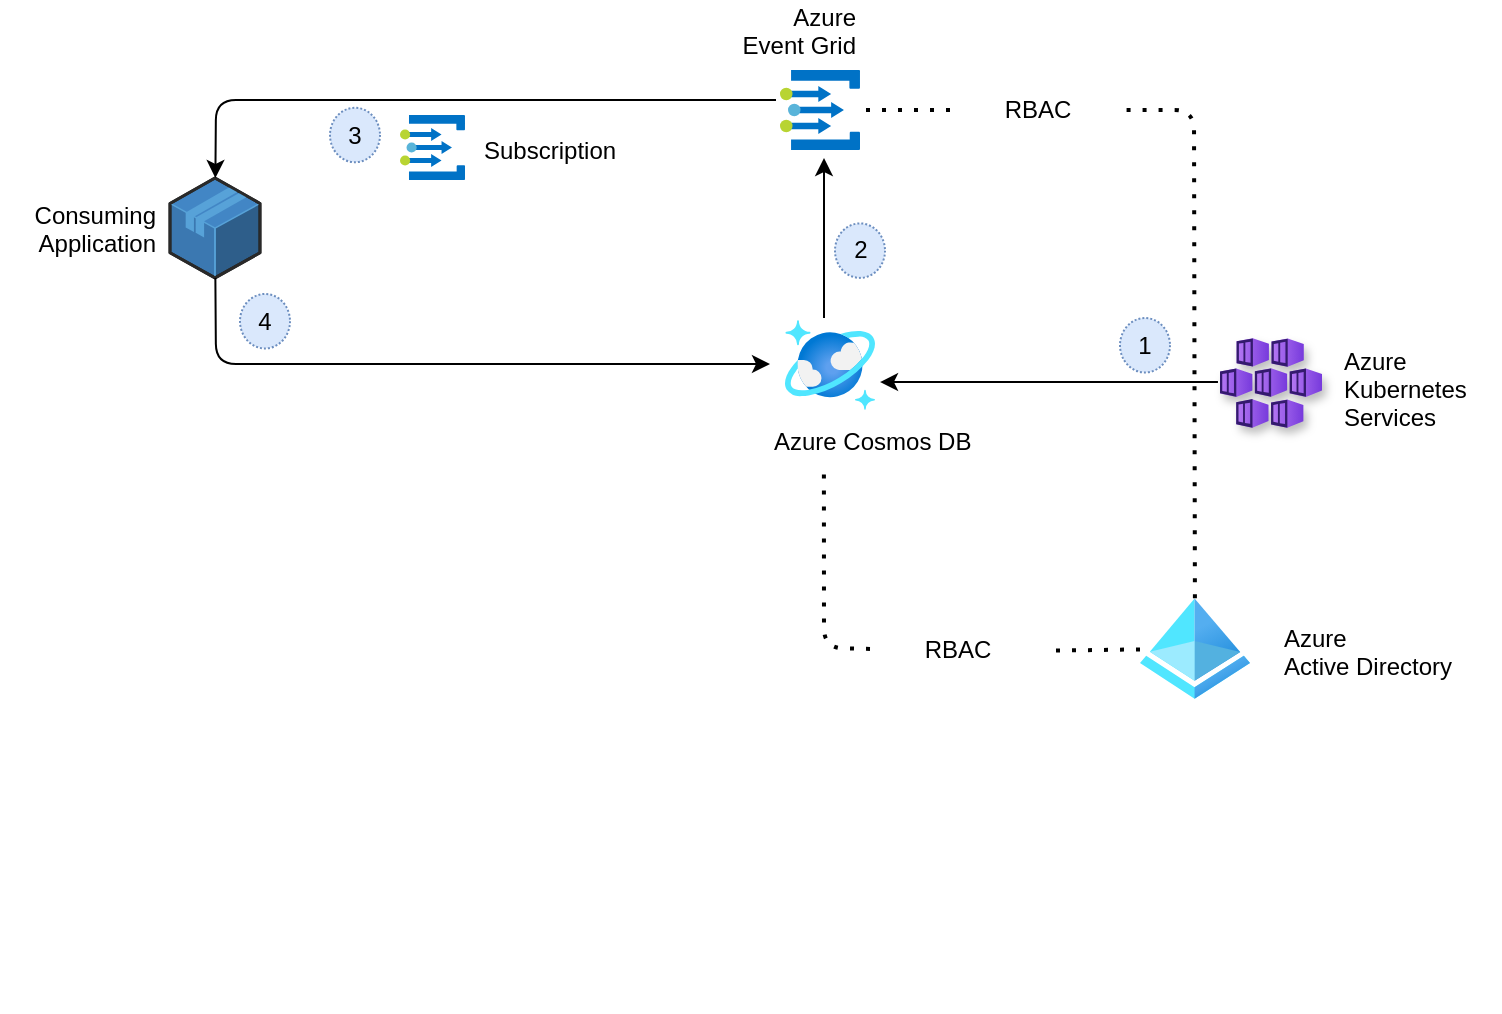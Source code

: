 <mxfile version="14.5.1" type="device"><diagram id="WI9T0HZ2pTsCkuznbFz-" name="Page-1"><mxGraphModel dx="1086" dy="1626" grid="1" gridSize="10" guides="1" tooltips="1" connect="1" arrows="1" fold="1" page="1" pageScale="1" pageWidth="1169" pageHeight="827" math="0" shadow="0"><root><mxCell id="0"/><mxCell id="1" parent="0"/><mxCell id="VJPSUOSNC2JFNs3buJUD-44" value="" style="aspect=fixed;points=[];align=center;image;fontSize=12;image=img/lib/azure2/compute/Kubernetes_Services.svg;shadow=1;" parent="1" vertex="1"><mxGeometry x="650.0" y="-471" width="51" height="45" as="geometry"/></mxCell><mxCell id="VJPSUOSNC2JFNs3buJUD-45" value="Azure &#10;Kubernetes&#10;Services" style="text;align=left;verticalAlign=middle;resizable=0;points=[];autosize=1;" parent="1" vertex="1"><mxGeometry x="710.0" y="-471" width="80" height="50" as="geometry"/></mxCell><mxCell id="c2En5We3tpqPLV9vVQfv-17" value="Azure Cosmos DB" style="text;align=left;verticalAlign=middle;resizable=0;points=[];autosize=1;" parent="1" vertex="1"><mxGeometry x="425.0" y="-430" width="110" height="20" as="geometry"/></mxCell><mxCell id="trIq2SF53O2UUEiTRbWx-19" value="" style="edgeStyle=orthogonalEdgeStyle;rounded=0;orthogonalLoop=1;jettySize=auto;exitX=0.5;exitY=1;exitDx=0;exitDy=0;" parent="1" edge="1"><mxGeometry relative="1" as="geometry"><mxPoint x="162.5" y="-142.63" as="sourcePoint"/><mxPoint x="162.5" y="-142.63" as="targetPoint"/></mxGeometry></mxCell><mxCell id="oTOie_mvJpvd8w9It9-d-1" value="" style="aspect=fixed;points=[];align=center;image;fontSize=12;image=img/lib/azure2/identity/Azure_Active_Directory.svg;" parent="1" vertex="1"><mxGeometry x="610" y="-340.85" width="55" height="50.29" as="geometry"/></mxCell><mxCell id="oTOie_mvJpvd8w9It9-d-3" value="Azure &#10;Active Directory" style="text;align=left;verticalAlign=middle;resizable=0;points=[];autosize=1;" parent="1" vertex="1"><mxGeometry x="680" y="-329.62" width="100" height="30" as="geometry"/></mxCell><mxCell id="0OX3651vW5h8WE984rsr-2" value="" style="aspect=fixed;points=[];align=center;image;fontSize=12;image=img/lib/mscae/Event_Grid_Topics.svg;" parent="1" vertex="1"><mxGeometry x="430" y="-605" width="40" height="40" as="geometry"/></mxCell><mxCell id="0OX3651vW5h8WE984rsr-3" value="Azure &#10;Event Grid" style="text;align=right;verticalAlign=middle;resizable=0;points=[];autosize=1;" parent="1" vertex="1"><mxGeometry x="400.0" y="-640" width="70" height="30" as="geometry"/></mxCell><mxCell id="0OX3651vW5h8WE984rsr-4" value="" style="verticalLabelPosition=bottom;verticalAlign=top;strokeWidth=1;align=center;outlineConnect=0;dashed=0;outlineConnect=0;shape=mxgraph.aws3d.application;fillColor=#4286c5;strokeColor=#57A2D8;aspect=fixed;" parent="1" vertex="1"><mxGeometry x="125" y="-551" width="45" height="49.94" as="geometry"/></mxCell><mxCell id="0OX3651vW5h8WE984rsr-5" value="Consuming&#10;Application" style="text;align=right;verticalAlign=middle;resizable=0;points=[];autosize=1;" parent="1" vertex="1"><mxGeometry x="40.0" y="-541.03" width="80" height="30" as="geometry"/></mxCell><mxCell id="0OX3651vW5h8WE984rsr-6" value="" style="endArrow=classic;entryX=1.1;entryY=0.696;entryDx=0;entryDy=0;entryPerimeter=0;exitX=-0.02;exitY=0.489;exitDx=0;exitDy=0;exitPerimeter=0;" parent="1" source="VJPSUOSNC2JFNs3buJUD-44" edge="1"><mxGeometry width="50" height="50" relative="1" as="geometry"><mxPoint x="400" y="-441" as="sourcePoint"/><mxPoint x="480" y="-448.984" as="targetPoint"/></mxGeometry></mxCell><mxCell id="0OX3651vW5h8WE984rsr-7" value="" style="endArrow=classic;" parent="1" edge="1"><mxGeometry width="50" height="50" relative="1" as="geometry"><mxPoint x="452" y="-481" as="sourcePoint"/><mxPoint x="452" y="-561" as="targetPoint"/></mxGeometry></mxCell><mxCell id="0OX3651vW5h8WE984rsr-8" value="" style="endArrow=classic;exitX=-0.05;exitY=0.375;exitDx=0;exitDy=0;exitPerimeter=0;" parent="1" source="0OX3651vW5h8WE984rsr-2" target="0OX3651vW5h8WE984rsr-4" edge="1"><mxGeometry width="50" height="50" relative="1" as="geometry"><mxPoint x="400" y="-441" as="sourcePoint"/><mxPoint x="450" y="-491" as="targetPoint"/><Array as="points"><mxPoint x="148" y="-590"/></Array></mxGeometry></mxCell><mxCell id="0OX3651vW5h8WE984rsr-9" value="" style="endArrow=classic;" parent="1" source="0OX3651vW5h8WE984rsr-4" edge="1"><mxGeometry width="50" height="50" relative="1" as="geometry"><mxPoint x="400" y="-441" as="sourcePoint"/><mxPoint x="425" y="-458" as="targetPoint"/><Array as="points"><mxPoint x="148" y="-458"/></Array></mxGeometry></mxCell><mxCell id="0OX3651vW5h8WE984rsr-10" value="1" style="ellipse;whiteSpace=wrap;dashed=1;dashPattern=1 1;fillColor=#dae8fc;strokeColor=#6c8ebf;" parent="1" vertex="1"><mxGeometry x="600" y="-481" width="25" height="27.25" as="geometry"/></mxCell><mxCell id="0OX3651vW5h8WE984rsr-11" value="2" style="ellipse;whiteSpace=wrap;dashed=1;dashPattern=1 1;fillColor=#dae8fc;strokeColor=#6c8ebf;" parent="1" vertex="1"><mxGeometry x="457.5" y="-528.31" width="25" height="27.25" as="geometry"/></mxCell><mxCell id="0OX3651vW5h8WE984rsr-12" value="3" style="ellipse;whiteSpace=wrap;dashed=1;dashPattern=1 1;fillColor=#dae8fc;strokeColor=#6c8ebf;" parent="1" vertex="1"><mxGeometry x="205" y="-586.12" width="25" height="27.25" as="geometry"/></mxCell><mxCell id="0OX3651vW5h8WE984rsr-13" value="" style="aspect=fixed;points=[];align=center;image;fontSize=12;image=img/lib/mscae/Event_Grid_Topics.svg;" parent="1" vertex="1"><mxGeometry x="240" y="-582.5" width="32.5" height="32.5" as="geometry"/></mxCell><mxCell id="0OX3651vW5h8WE984rsr-14" value="Subscription" style="text;align=left;verticalAlign=middle;resizable=0;points=[];autosize=1;" parent="1" vertex="1"><mxGeometry x="280.0" y="-575.75" width="80" height="20" as="geometry"/></mxCell><mxCell id="0OX3651vW5h8WE984rsr-15" value="4" style="ellipse;whiteSpace=wrap;dashed=1;dashPattern=1 1;fillColor=#dae8fc;strokeColor=#6c8ebf;" parent="1" vertex="1"><mxGeometry x="160" y="-493.03" width="25" height="27.25" as="geometry"/></mxCell><mxCell id="0OX3651vW5h8WE984rsr-47" value="" style="endArrow=none;dashed=1;dashPattern=1 3;strokeWidth=2;entryX=0.245;entryY=1.15;entryDx=0;entryDy=0;entryPerimeter=0;" parent="1" source="0OX3651vW5h8WE984rsr-48" target="c2En5We3tpqPLV9vVQfv-17" edge="1"><mxGeometry width="50" height="50" relative="1" as="geometry"><mxPoint x="400" y="-441" as="sourcePoint"/><mxPoint x="450" y="-491" as="targetPoint"/><Array as="points"><mxPoint x="452" y="-316"/></Array></mxGeometry></mxCell><mxCell id="0OX3651vW5h8WE984rsr-48" value="RBAC" style="text;align=center;verticalAlign=middle;whiteSpace=wrap;rounded=0;dashed=1;" parent="1" vertex="1"><mxGeometry x="475" y="-324.62" width="87.5" height="20" as="geometry"/></mxCell><mxCell id="0OX3651vW5h8WE984rsr-50" value="" style="endArrow=none;dashed=1;dashPattern=1 3;strokeWidth=2;entryX=1;entryY=0.5;entryDx=0;entryDy=0;" parent="1" source="oTOie_mvJpvd8w9It9-d-1" target="0OX3651vW5h8WE984rsr-48" edge="1"><mxGeometry width="50" height="50" relative="1" as="geometry"><mxPoint x="595.5" y="-315.75" as="sourcePoint"/><mxPoint x="441.02" y="-401.01" as="targetPoint"/><Array as="points"/></mxGeometry></mxCell><mxCell id="0OX3651vW5h8WE984rsr-51" value="" style="endArrow=none;dashed=1;dashPattern=1 3;strokeWidth=2;" parent="1" source="0OX3651vW5h8WE984rsr-52" target="0OX3651vW5h8WE984rsr-2" edge="1"><mxGeometry width="50" height="50" relative="1" as="geometry"><mxPoint x="400" y="-441" as="sourcePoint"/><mxPoint x="450" y="-491" as="targetPoint"/><Array as="points"/></mxGeometry></mxCell><mxCell id="0OX3651vW5h8WE984rsr-52" value="RBAC" style="text;align=center;verticalAlign=middle;whiteSpace=wrap;rounded=0;dashed=1;" parent="1" vertex="1"><mxGeometry x="515" y="-595" width="87.5" height="20" as="geometry"/></mxCell><mxCell id="0OX3651vW5h8WE984rsr-53" value="" style="endArrow=none;dashed=1;dashPattern=1 3;strokeWidth=2;entryX=1;entryY=0.5;entryDx=0;entryDy=0;" parent="1" source="oTOie_mvJpvd8w9It9-d-1" target="0OX3651vW5h8WE984rsr-52" edge="1"><mxGeometry width="50" height="50" relative="1" as="geometry"><mxPoint x="623" y="-340.85" as="sourcePoint"/><mxPoint x="470" y="-585" as="targetPoint"/><Array as="points"><mxPoint x="637" y="-585"/></Array></mxGeometry></mxCell><mxCell id="0y_UzDC5C87l_mCAAiaJ-1" value="" style="aspect=fixed;points=[];align=center;image;fontSize=12;image=img/lib/azure2/databases/Azure_Cosmos_DB.svg;" parent="1" vertex="1"><mxGeometry x="432.5" y="-480" width="45" height="45" as="geometry"/></mxCell></root></mxGraphModel></diagram></mxfile>
